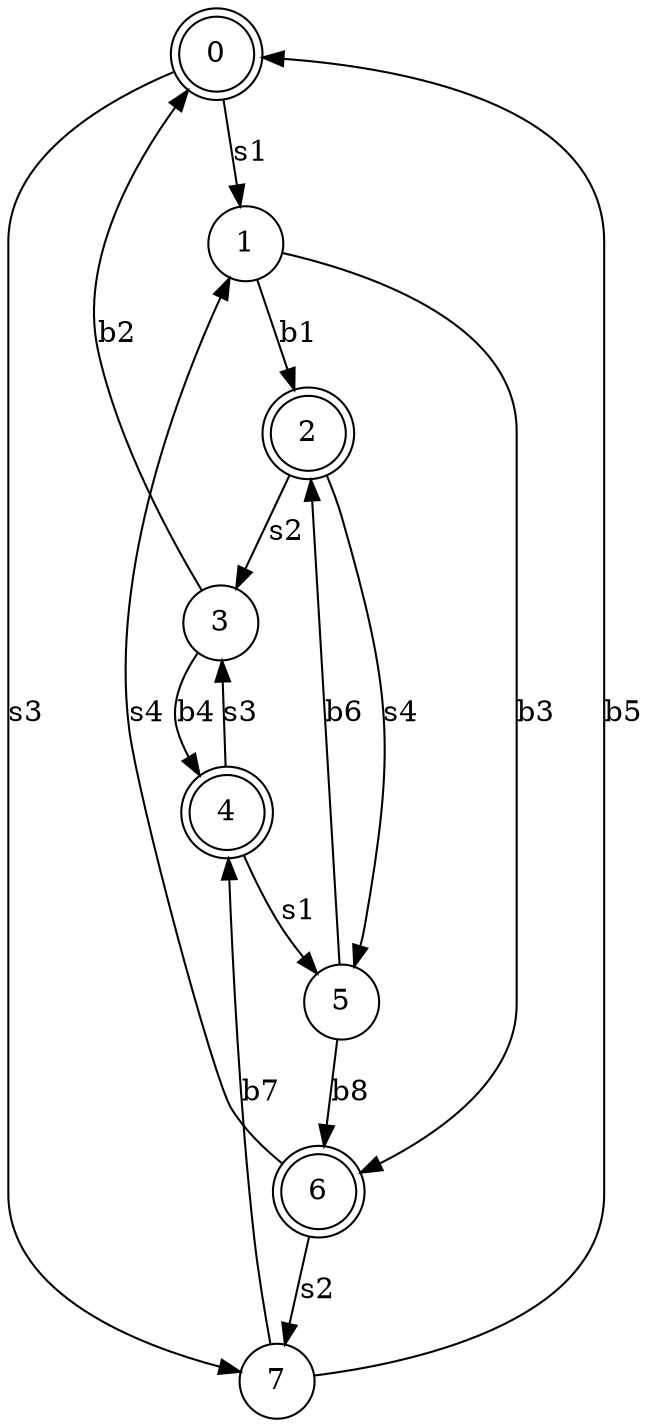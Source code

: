 digraph Rete2_BS_id {
	0 -> 1 [label=s1]
	1 -> 2 [label=b1]
	2 -> 3 [label=s2]
	3 -> 0 [label=b2]
	3 -> 4 [label=b4]
	4 -> 5 [label=s1]
	5 -> 2 [label=b6]
	5 -> 6 [label=b8]
	6 -> 7 [label=s2]
	7 -> 0 [label=b5]
	7 -> 4 [label=b7]
	6 -> 1 [label=s4]
	4 -> 3 [label=s3]
	2 -> 5 [label=s4]
	1 -> 6 [label=b3]
	0 -> 7 [label=s3]
	0 [shape=doublecircle]
	1 [shape=circle]
	2 [shape=doublecircle]
	3 [shape=circle]
	4 [shape=doublecircle]
	5 [shape=circle]
	6 [shape=doublecircle]
	7 [shape=circle]
}
